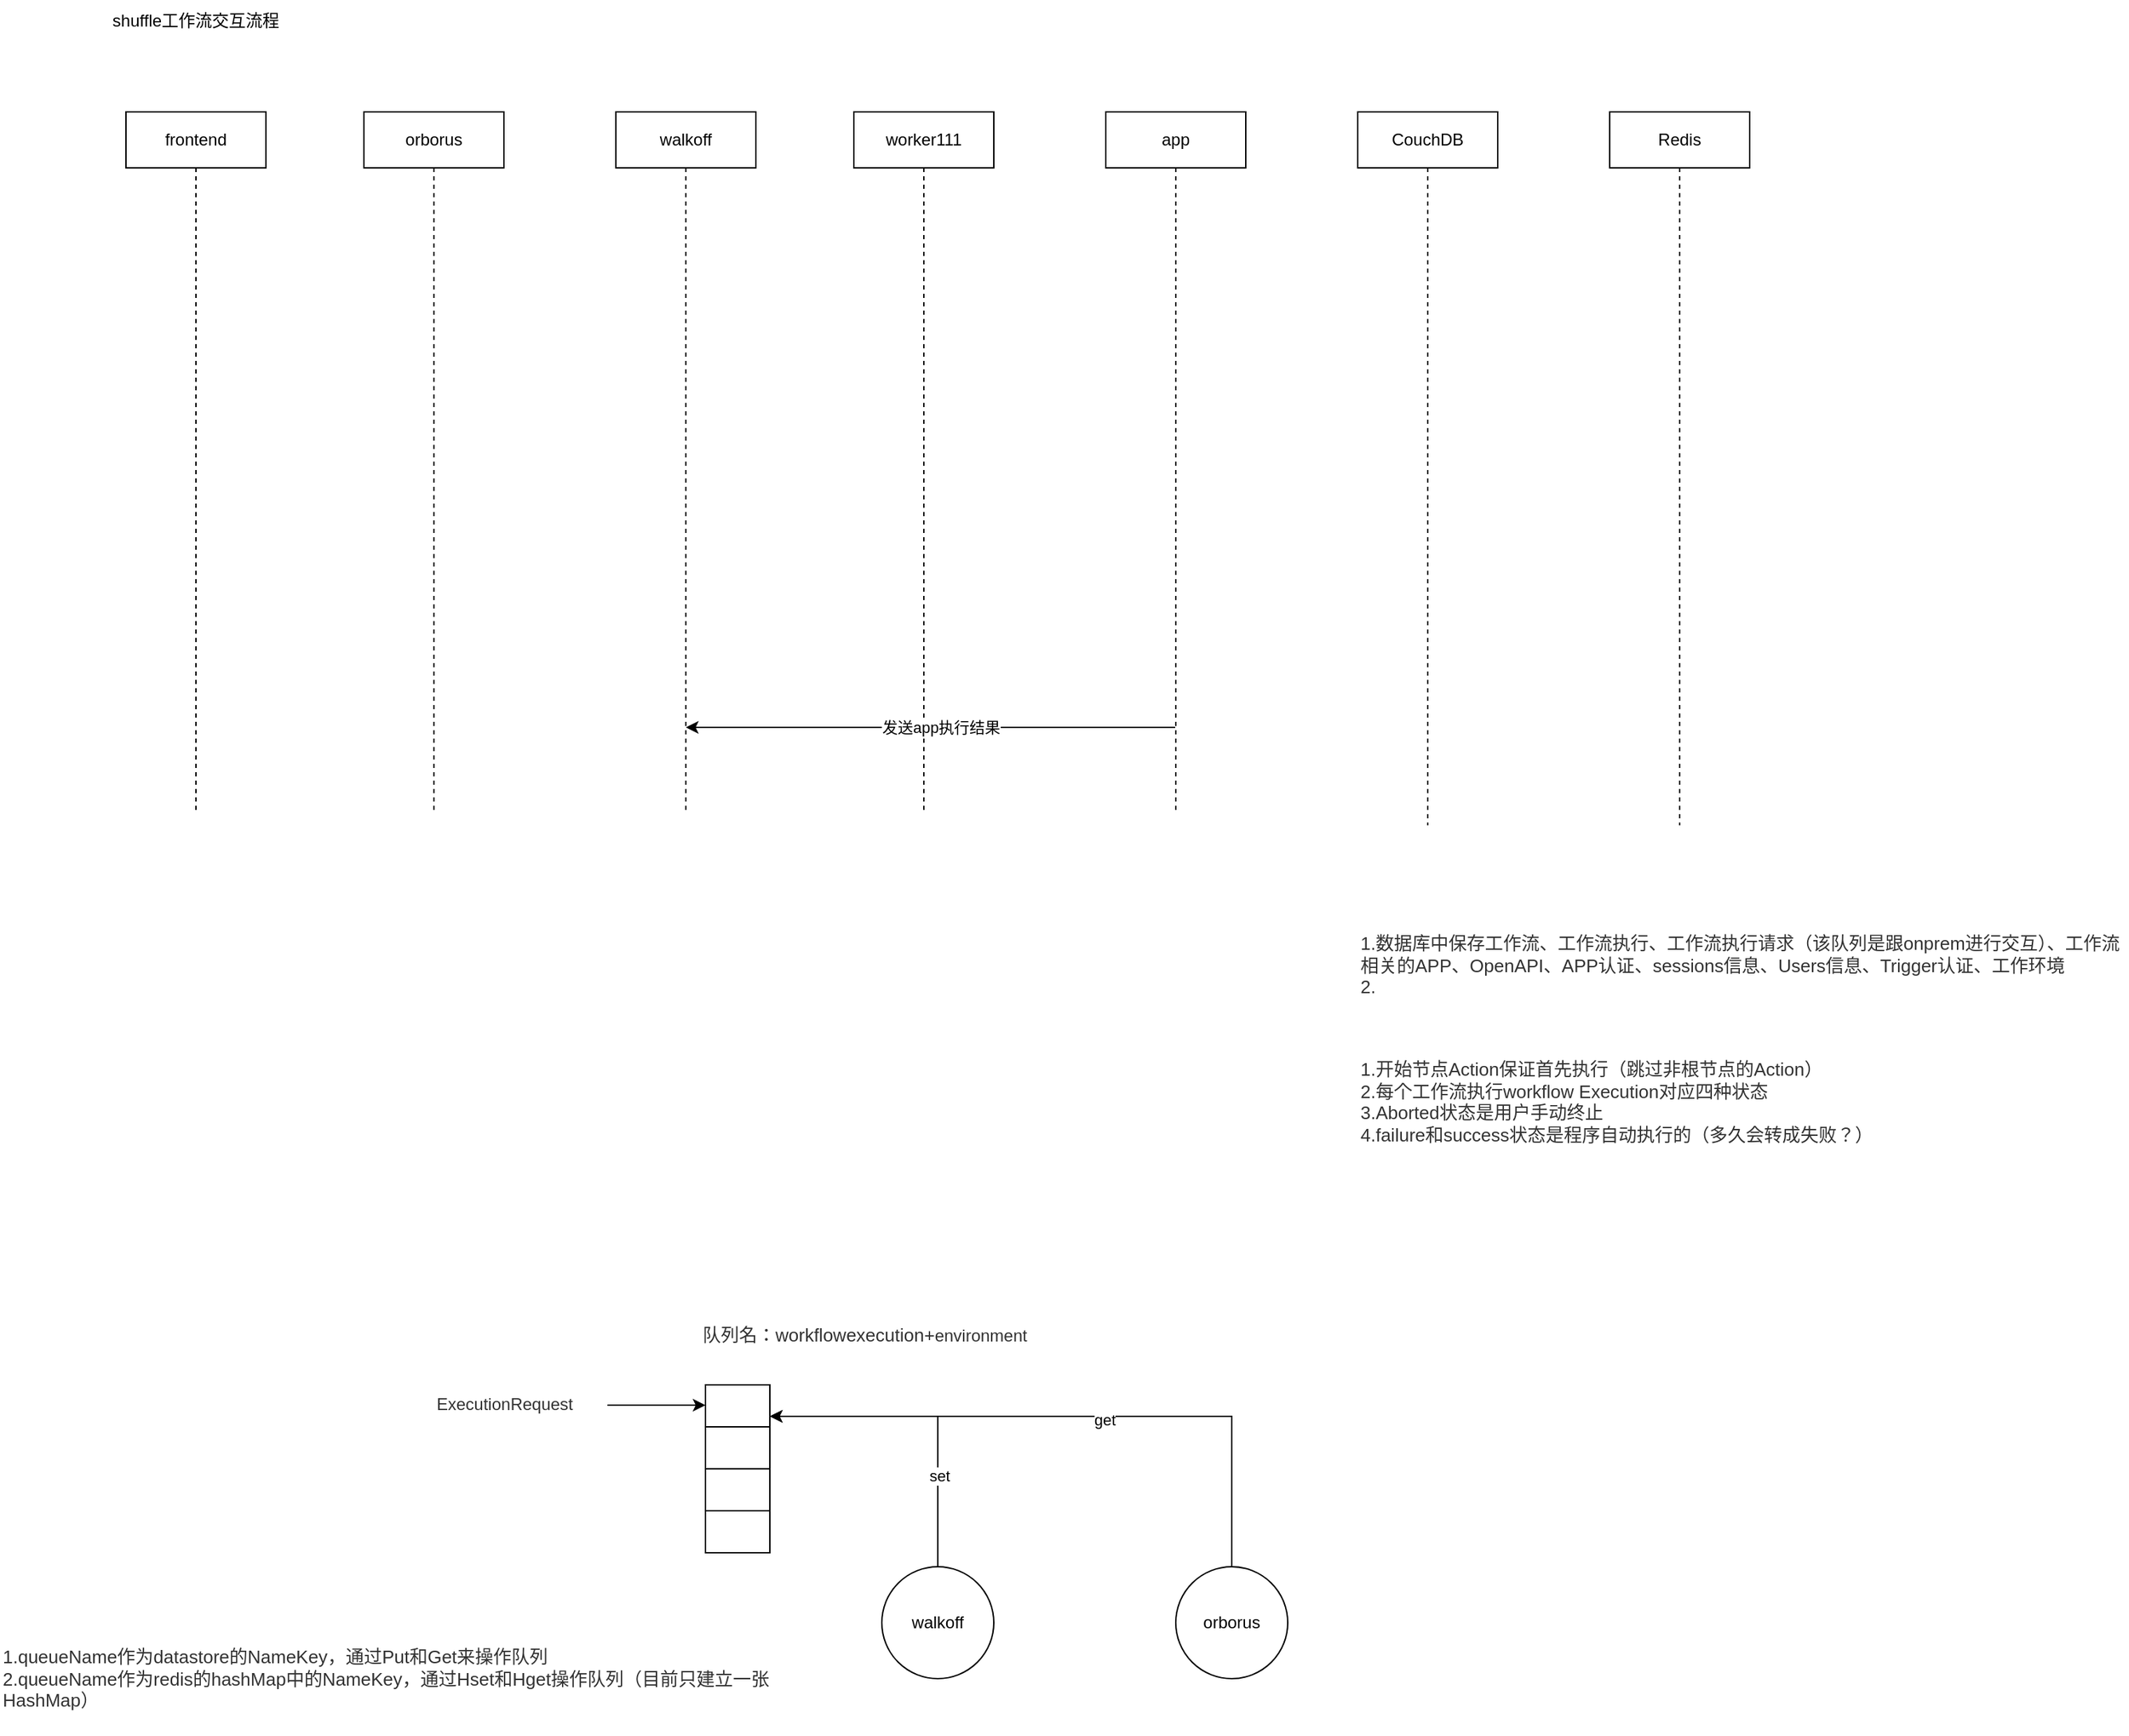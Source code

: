 <mxfile version="20.6.2" type="github" pages="3">
  <diagram id="2dntFaKOUKjyEubpullR" name="workflow">
    <mxGraphModel dx="1944" dy="691" grid="1" gridSize="10" guides="1" tooltips="1" connect="1" arrows="1" fold="1" page="1" pageScale="1" pageWidth="827" pageHeight="1169" math="0" shadow="0">
      <root>
        <mxCell id="0" />
        <mxCell id="1" parent="0" />
        <mxCell id="eEDgtMaM_HhACgWwwomH-5" value="orborus" style="shape=umlLifeline;perimeter=lifelinePerimeter;whiteSpace=wrap;html=1;container=1;collapsible=0;recursiveResize=0;outlineConnect=0;" parent="1" vertex="1">
          <mxGeometry x="110" y="160" width="100" height="500" as="geometry" />
        </mxCell>
        <mxCell id="eEDgtMaM_HhACgWwwomH-6" value="walkoff" style="shape=umlLifeline;perimeter=lifelinePerimeter;whiteSpace=wrap;html=1;container=1;collapsible=0;recursiveResize=0;outlineConnect=0;" parent="1" vertex="1">
          <mxGeometry x="290" y="160" width="100" height="500" as="geometry" />
        </mxCell>
        <mxCell id="eEDgtMaM_HhACgWwwomH-7" value="worker111" style="shape=umlLifeline;perimeter=lifelinePerimeter;whiteSpace=wrap;html=1;container=1;collapsible=0;recursiveResize=0;outlineConnect=0;" parent="1" vertex="1">
          <mxGeometry x="460" y="160" width="100" height="500" as="geometry" />
        </mxCell>
        <mxCell id="eEDgtMaM_HhACgWwwomH-8" value="app" style="shape=umlLifeline;perimeter=lifelinePerimeter;whiteSpace=wrap;html=1;container=1;collapsible=0;recursiveResize=0;outlineConnect=0;" parent="1" vertex="1">
          <mxGeometry x="640" y="160" width="100" height="500" as="geometry" />
        </mxCell>
        <mxCell id="eEDgtMaM_HhACgWwwomH-9" value="shuffle工作流交互流程" style="text;html=1;strokeColor=none;fillColor=none;align=center;verticalAlign=middle;whiteSpace=wrap;rounded=0;" parent="1" vertex="1">
          <mxGeometry x="-95" y="80" width="170" height="30" as="geometry" />
        </mxCell>
        <mxCell id="eEDgtMaM_HhACgWwwomH-10" value="frontend" style="shape=umlLifeline;perimeter=lifelinePerimeter;whiteSpace=wrap;html=1;container=1;collapsible=0;recursiveResize=0;outlineConnect=0;" parent="1" vertex="1">
          <mxGeometry x="-60" y="160" width="100" height="500" as="geometry" />
        </mxCell>
        <mxCell id="eEDgtMaM_HhACgWwwomH-12" value="CouchDB" style="shape=umlLifeline;perimeter=lifelinePerimeter;whiteSpace=wrap;html=1;container=1;collapsible=0;recursiveResize=0;outlineConnect=0;" parent="1" vertex="1">
          <mxGeometry x="820" y="160" width="100" height="510" as="geometry" />
        </mxCell>
        <mxCell id="eEDgtMaM_HhACgWwwomH-13" value="Redis" style="shape=umlLifeline;perimeter=lifelinePerimeter;whiteSpace=wrap;html=1;container=1;collapsible=0;recursiveResize=0;outlineConnect=0;" parent="1" vertex="1">
          <mxGeometry x="1000" y="160" width="100" height="510" as="geometry" />
        </mxCell>
        <mxCell id="dJhc4NMbowrjiyEeYyWa-1" value="" style="rounded=0;whiteSpace=wrap;html=1;" parent="1" vertex="1">
          <mxGeometry x="354" y="1070" width="46" height="30" as="geometry" />
        </mxCell>
        <mxCell id="dJhc4NMbowrjiyEeYyWa-2" value="" style="rounded=0;whiteSpace=wrap;html=1;" parent="1" vertex="1">
          <mxGeometry x="354" y="1100" width="46" height="30" as="geometry" />
        </mxCell>
        <mxCell id="dJhc4NMbowrjiyEeYyWa-3" value="" style="rounded=0;whiteSpace=wrap;html=1;" parent="1" vertex="1">
          <mxGeometry x="354" y="1130" width="46" height="30" as="geometry" />
        </mxCell>
        <mxCell id="dJhc4NMbowrjiyEeYyWa-4" value="" style="rounded=0;whiteSpace=wrap;html=1;" parent="1" vertex="1">
          <mxGeometry x="354" y="1160" width="46" height="30" as="geometry" />
        </mxCell>
        <mxCell id="dJhc4NMbowrjiyEeYyWa-5" value="&lt;span style=&quot;color: rgb(50 , 50 , 50) ; font-size: 13px ; font-style: normal ; font-weight: 400 ; letter-spacing: normal ; text-align: left ; text-indent: 0px ; text-transform: none ; word-spacing: 0px ; background-color: rgba(255 , 255 , 255 , 0.01) ; display: inline ; float: none&quot;&gt;队列名：workflowexecution+&lt;/span&gt;&lt;span style=&quot;color: rgb(50 , 50 , 50) ; background-color: rgba(255 , 255 , 255 , 0.01)&quot;&gt;environment&lt;/span&gt;" style="text;whiteSpace=wrap;html=1;" parent="1" vertex="1">
          <mxGeometry x="350" y="1020" width="314.5" height="30" as="geometry" />
        </mxCell>
        <mxCell id="7lhDcJWW7Gld8P3_Ygb_-1" style="edgeStyle=orthogonalEdgeStyle;rounded=0;orthogonalLoop=1;jettySize=auto;html=1;exitX=0.5;exitY=0;exitDx=0;exitDy=0;entryX=1;entryY=0.75;entryDx=0;entryDy=0;" parent="1" source="dJhc4NMbowrjiyEeYyWa-8" target="dJhc4NMbowrjiyEeYyWa-1" edge="1">
          <mxGeometry relative="1" as="geometry" />
        </mxCell>
        <mxCell id="7lhDcJWW7Gld8P3_Ygb_-2" value="get" style="edgeLabel;html=1;align=center;verticalAlign=middle;resizable=0;points=[];" parent="7lhDcJWW7Gld8P3_Ygb_-1" vertex="1" connectable="0">
          <mxGeometry x="-0.093" y="2" relative="1" as="geometry">
            <mxPoint as="offset" />
          </mxGeometry>
        </mxCell>
        <mxCell id="dJhc4NMbowrjiyEeYyWa-8" value="orborus" style="ellipse;whiteSpace=wrap;html=1;aspect=fixed;fillColor=none;gradientColor=none;align=center;" parent="1" vertex="1">
          <mxGeometry x="690" y="1200" width="80" height="80" as="geometry" />
        </mxCell>
        <mxCell id="dJhc4NMbowrjiyEeYyWa-10" style="edgeStyle=orthogonalEdgeStyle;rounded=0;orthogonalLoop=1;jettySize=auto;html=1;exitX=0.5;exitY=0;exitDx=0;exitDy=0;entryX=1;entryY=0.75;entryDx=0;entryDy=0;" parent="1" source="dJhc4NMbowrjiyEeYyWa-9" target="dJhc4NMbowrjiyEeYyWa-1" edge="1">
          <mxGeometry relative="1" as="geometry" />
        </mxCell>
        <mxCell id="dJhc4NMbowrjiyEeYyWa-17" value="set" style="edgeLabel;html=1;align=center;verticalAlign=middle;resizable=0;points=[];" parent="dJhc4NMbowrjiyEeYyWa-10" vertex="1" connectable="0">
          <mxGeometry x="-0.429" y="-1" relative="1" as="geometry">
            <mxPoint as="offset" />
          </mxGeometry>
        </mxCell>
        <mxCell id="dJhc4NMbowrjiyEeYyWa-9" value="walkoff" style="ellipse;whiteSpace=wrap;html=1;aspect=fixed;fillColor=none;gradientColor=none;align=center;" parent="1" vertex="1">
          <mxGeometry x="480" y="1200" width="80" height="80" as="geometry" />
        </mxCell>
        <mxCell id="Z0Rlydu4usAbJfZPVuNz-1" value="&lt;span style=&quot;color: rgb(50, 50, 50); font-size: 13px; font-style: normal; font-weight: 400; letter-spacing: normal; text-align: left; text-indent: 0px; text-transform: none; word-spacing: 0px; background-color: rgba(255, 255, 255, 0.01); display: inline; float: none;&quot;&gt;1.数据库中保存工作流、工作流执行、工作流执行请求（该队列是跟onprem进行交互）、工作流相关的APP、OpenAPI、APP认证、sessions信息、Users信息、Trigger认证、工作环境&lt;/span&gt;&lt;div style=&quot;resize: none; outline: none; font-size: 13px; color: rgb(50, 50, 50); font-style: normal; font-weight: 400; letter-spacing: normal; text-align: left; text-indent: 0px; text-transform: none; word-spacing: 0px;&quot;&gt;&lt;div style=&quot;resize: none ; outline: none ; font-size: inherit&quot;&gt;2.&lt;/div&gt;&lt;/div&gt;" style="text;whiteSpace=wrap;html=1;" parent="1" vertex="1">
          <mxGeometry x="820" y="740" width="550" height="70" as="geometry" />
        </mxCell>
        <mxCell id="Z0Rlydu4usAbJfZPVuNz-2" value="&lt;span style=&quot;color: rgb(50, 50, 50); font-size: 13px; font-style: normal; font-weight: 400; letter-spacing: normal; text-align: left; text-indent: 0px; text-transform: none; word-spacing: 0px; background-color: rgba(255, 255, 255, 0.01); display: inline; float: none;&quot;&gt;1.开始节点Action保证首先执行（跳过非根节点的Action）&lt;/span&gt;&lt;div style=&quot;resize: none; outline: none; font-size: 13px; color: rgb(50, 50, 50); font-style: normal; font-weight: 400; letter-spacing: normal; text-align: left; text-indent: 0px; text-transform: none; word-spacing: 0px;&quot;&gt;2.每个工作流执行workflow Execution对应四种状态&lt;/div&gt;&lt;div style=&quot;resize: none; outline: none; font-size: 13px; color: rgb(50, 50, 50); font-style: normal; font-weight: 400; letter-spacing: normal; text-align: left; text-indent: 0px; text-transform: none; word-spacing: 0px;&quot;&gt;3.Aborted状态是用户手动终止&lt;/div&gt;&lt;div style=&quot;resize: none; outline: none; font-size: 13px; color: rgb(50, 50, 50); font-style: normal; font-weight: 400; letter-spacing: normal; text-align: left; text-indent: 0px; text-transform: none; word-spacing: 0px;&quot;&gt;4.failure和success状态是程序自动执行的（多久会转成失败？）&lt;/div&gt;" style="text;whiteSpace=wrap;html=1;" parent="1" vertex="1">
          <mxGeometry x="820" y="830" width="390" height="70" as="geometry" />
        </mxCell>
        <mxCell id="Z0Rlydu4usAbJfZPVuNz-8" value="&lt;span style=&quot;color: rgb(50, 50, 50); font-size: 12px; font-style: normal; font-weight: 400; letter-spacing: normal; text-align: center; text-indent: 0px; text-transform: none; word-spacing: 0px; background-color: rgba(255, 255, 255, 0.01); display: inline; float: none;&quot;&gt;ExecutionRequest&lt;/span&gt;" style="text;whiteSpace=wrap;html=1;" parent="1" vertex="1">
          <mxGeometry x="160" y="1070" width="120" height="30" as="geometry" />
        </mxCell>
        <mxCell id="Z0Rlydu4usAbJfZPVuNz-9" value="" style="endArrow=classic;html=1;" parent="1" edge="1">
          <mxGeometry width="50" height="50" relative="1" as="geometry">
            <mxPoint x="284" y="1084.5" as="sourcePoint" />
            <mxPoint x="354" y="1084.5" as="targetPoint" />
          </mxGeometry>
        </mxCell>
        <mxCell id="Z0Rlydu4usAbJfZPVuNz-21" value="&lt;span style=&quot;color: rgb(50 , 50 , 50) ; font-size: 13px ; font-style: normal ; font-weight: 400 ; letter-spacing: normal ; text-align: left ; text-indent: 0px ; text-transform: none ; word-spacing: 0px ; background-color: rgba(255 , 255 , 255 , 0.01) ; display: inline ; float: none&quot;&gt;1.queueName作为datastore的NameKey，通过Put和Get来操作队列&lt;/span&gt;&lt;div style=&quot;resize: none ; outline: none ; font-size: 13px ; color: rgb(50 , 50 , 50) ; font-style: normal ; font-weight: 400 ; letter-spacing: normal ; text-align: left ; text-indent: 0px ; text-transform: none ; word-spacing: 0px&quot;&gt;2.queueName作为redis的hashMap中的NameKey，通过Hset和Hget操作队列（目前只建立一张HashMap）&lt;/div&gt;" style="text;whiteSpace=wrap;html=1;" parent="1" vertex="1">
          <mxGeometry x="-150" y="1250" width="550" height="70" as="geometry" />
        </mxCell>
        <mxCell id="MUlvceAvmv-TDcGzT74M-1" value="" style="endArrow=classic;html=1;" parent="1" source="eEDgtMaM_HhACgWwwomH-8" target="eEDgtMaM_HhACgWwwomH-6" edge="1">
          <mxGeometry width="50" height="50" relative="1" as="geometry">
            <mxPoint x="630" y="610" as="sourcePoint" />
            <mxPoint x="680" y="560" as="targetPoint" />
            <Array as="points">
              <mxPoint x="610" y="600" />
            </Array>
          </mxGeometry>
        </mxCell>
        <mxCell id="MUlvceAvmv-TDcGzT74M-2" value="发送app执行结果" style="edgeLabel;html=1;align=center;verticalAlign=middle;resizable=0;points=[];" parent="MUlvceAvmv-TDcGzT74M-1" vertex="1" connectable="0">
          <mxGeometry x="-0.039" relative="1" as="geometry">
            <mxPoint as="offset" />
          </mxGeometry>
        </mxCell>
      </root>
    </mxGraphModel>
  </diagram>
  <diagram id="-E1Ssq3gaQDJrtw2ZoH1" name="userCase-Workflow">
    <mxGraphModel dx="1117" dy="691" grid="1" gridSize="10" guides="1" tooltips="1" connect="1" arrows="1" fold="1" page="1" pageScale="1" pageWidth="827" pageHeight="1169" math="0" shadow="0">
      <root>
        <mxCell id="b-6mpq7Jni8Sfe-oz4ET-0" />
        <mxCell id="b-6mpq7Jni8Sfe-oz4ET-1" parent="b-6mpq7Jni8Sfe-oz4ET-0" />
        <mxCell id="b-6mpq7Jni8Sfe-oz4ET-2" value="Actor" style="shape=umlActor;verticalLabelPosition=bottom;verticalAlign=top;html=1;outlineConnect=0;" parent="b-6mpq7Jni8Sfe-oz4ET-1" vertex="1">
          <mxGeometry x="90" y="260" width="30" height="60" as="geometry" />
        </mxCell>
        <mxCell id="b-6mpq7Jni8Sfe-oz4ET-3" value="创建工作流场景" style="ellipse;whiteSpace=wrap;html=1;" parent="b-6mpq7Jni8Sfe-oz4ET-1" vertex="1">
          <mxGeometry x="300" y="210" width="90" height="50" as="geometry" />
        </mxCell>
        <mxCell id="b-6mpq7Jni8Sfe-oz4ET-4" value="创建应用" style="ellipse;whiteSpace=wrap;html=1;" parent="b-6mpq7Jni8Sfe-oz4ET-1" vertex="1">
          <mxGeometry x="470" y="150" width="80" height="50" as="geometry" />
        </mxCell>
        <mxCell id="b-6mpq7Jni8Sfe-oz4ET-5" value="创建触发器" style="ellipse;whiteSpace=wrap;html=1;" parent="b-6mpq7Jni8Sfe-oz4ET-1" vertex="1">
          <mxGeometry x="490" y="210" width="80" height="50" as="geometry" />
        </mxCell>
        <mxCell id="b-6mpq7Jni8Sfe-oz4ET-6" value="设置变量" style="ellipse;whiteSpace=wrap;html=1;" parent="b-6mpq7Jni8Sfe-oz4ET-1" vertex="1">
          <mxGeometry x="490" y="290" width="80" height="50" as="geometry" />
        </mxCell>
        <mxCell id="b-6mpq7Jni8Sfe-oz4ET-11" value="" style="endArrow=open;endFill=1;endSize=12;html=1;" parent="b-6mpq7Jni8Sfe-oz4ET-1" edge="1">
          <mxGeometry width="160" relative="1" as="geometry">
            <mxPoint x="140" y="290" as="sourcePoint" />
            <mxPoint x="290" y="240" as="targetPoint" />
          </mxGeometry>
        </mxCell>
        <mxCell id="b-6mpq7Jni8Sfe-oz4ET-15" value="" style="endArrow=open;endFill=1;endSize=12;html=1;" parent="b-6mpq7Jni8Sfe-oz4ET-1" edge="1">
          <mxGeometry width="160" relative="1" as="geometry">
            <mxPoint x="380" y="210" as="sourcePoint" />
            <mxPoint x="470" y="180" as="targetPoint" />
          </mxGeometry>
        </mxCell>
        <mxCell id="b-6mpq7Jni8Sfe-oz4ET-16" value="" style="endArrow=open;endFill=1;endSize=12;html=1;exitX=0.811;exitY=1.02;exitDx=0;exitDy=0;exitPerimeter=0;" parent="b-6mpq7Jni8Sfe-oz4ET-1" source="b-6mpq7Jni8Sfe-oz4ET-3" edge="1">
          <mxGeometry width="160" relative="1" as="geometry">
            <mxPoint x="390" y="270" as="sourcePoint" />
            <mxPoint x="490" y="320" as="targetPoint" />
          </mxGeometry>
        </mxCell>
        <mxCell id="b-6mpq7Jni8Sfe-oz4ET-17" value="" style="endArrow=open;endFill=1;endSize=12;html=1;" parent="b-6mpq7Jni8Sfe-oz4ET-1" edge="1">
          <mxGeometry width="160" relative="1" as="geometry">
            <mxPoint x="400" y="240" as="sourcePoint" />
            <mxPoint x="490" y="240" as="targetPoint" />
          </mxGeometry>
        </mxCell>
        <mxCell id="b-6mpq7Jni8Sfe-oz4ET-18" value="《include》" style="text;html=1;align=center;verticalAlign=middle;resizable=0;points=[];autosize=1;" parent="b-6mpq7Jni8Sfe-oz4ET-1" vertex="1">
          <mxGeometry x="374" y="290" width="80" height="20" as="geometry" />
        </mxCell>
        <mxCell id="b-6mpq7Jni8Sfe-oz4ET-19" value="《include》" style="text;html=1;align=center;verticalAlign=middle;resizable=0;points=[];autosize=1;" parent="b-6mpq7Jni8Sfe-oz4ET-1" vertex="1">
          <mxGeometry x="400" y="220" width="80" height="20" as="geometry" />
        </mxCell>
        <mxCell id="b-6mpq7Jni8Sfe-oz4ET-20" value="《include》" style="text;html=1;align=center;verticalAlign=middle;resizable=0;points=[];autosize=1;" parent="b-6mpq7Jni8Sfe-oz4ET-1" vertex="1">
          <mxGeometry x="374" y="170" width="80" height="20" as="geometry" />
        </mxCell>
        <mxCell id="b-6mpq7Jni8Sfe-oz4ET-21" value="创建应用" style="ellipse;whiteSpace=wrap;html=1;" parent="b-6mpq7Jni8Sfe-oz4ET-1" vertex="1">
          <mxGeometry x="280" y="460" width="80" height="50" as="geometry" />
        </mxCell>
        <mxCell id="b-6mpq7Jni8Sfe-oz4ET-22" value="手动添加" style="ellipse;whiteSpace=wrap;html=1;" parent="b-6mpq7Jni8Sfe-oz4ET-1" vertex="1">
          <mxGeometry x="490" y="430" width="80" height="50" as="geometry" />
        </mxCell>
        <mxCell id="b-6mpq7Jni8Sfe-oz4ET-23" value="OpenAPI添加" style="ellipse;whiteSpace=wrap;html=1;" parent="b-6mpq7Jni8Sfe-oz4ET-1" vertex="1">
          <mxGeometry x="490" y="540" width="80" height="50" as="geometry" />
        </mxCell>
        <mxCell id="b-6mpq7Jni8Sfe-oz4ET-25" value="" style="endArrow=open;endFill=1;endSize=12;html=1;exitX=0.811;exitY=1.02;exitDx=0;exitDy=0;exitPerimeter=0;" parent="b-6mpq7Jni8Sfe-oz4ET-1" edge="1">
          <mxGeometry width="160" relative="1" as="geometry">
            <mxPoint x="362.99" y="510" as="sourcePoint" />
            <mxPoint x="480" y="550" as="targetPoint" />
          </mxGeometry>
        </mxCell>
        <mxCell id="b-6mpq7Jni8Sfe-oz4ET-26" value="" style="endArrow=open;endFill=1;endSize=12;html=1;exitX=0.811;exitY=1.02;exitDx=0;exitDy=0;exitPerimeter=0;" parent="b-6mpq7Jni8Sfe-oz4ET-1" edge="1">
          <mxGeometry width="160" relative="1" as="geometry">
            <mxPoint x="365.5" y="480" as="sourcePoint" />
            <mxPoint x="480" y="460" as="targetPoint" />
          </mxGeometry>
        </mxCell>
        <mxCell id="b-6mpq7Jni8Sfe-oz4ET-27" value="" style="endArrow=open;endFill=1;endSize=12;html=1;" parent="b-6mpq7Jni8Sfe-oz4ET-1" edge="1">
          <mxGeometry width="160" relative="1" as="geometry">
            <mxPoint x="140" y="340" as="sourcePoint" />
            <mxPoint x="270" y="470" as="targetPoint" />
          </mxGeometry>
        </mxCell>
        <mxCell id="b-6mpq7Jni8Sfe-oz4ET-28" value="《extend》" style="text;html=1;align=center;verticalAlign=middle;resizable=0;points=[];autosize=1;" parent="b-6mpq7Jni8Sfe-oz4ET-1" vertex="1">
          <mxGeometry x="374" y="445" width="80" height="20" as="geometry" />
        </mxCell>
        <mxCell id="b-6mpq7Jni8Sfe-oz4ET-29" value="《extend》" style="text;html=1;align=center;verticalAlign=middle;resizable=0;points=[];autosize=1;" parent="b-6mpq7Jni8Sfe-oz4ET-1" vertex="1">
          <mxGeometry x="374" y="540" width="80" height="20" as="geometry" />
        </mxCell>
      </root>
    </mxGraphModel>
  </diagram>
  <diagram id="eFsJlkSKF5Tb6pAgZt-f" name="worker实现">
    <mxGraphModel dx="1117" dy="-478" grid="1" gridSize="10" guides="1" tooltips="1" connect="1" arrows="1" fold="1" page="1" pageScale="1" pageWidth="827" pageHeight="1169" math="0" shadow="0">
      <root>
        <mxCell id="0" />
        <mxCell id="1" parent="0" />
        <mxCell id="UNwvUrRTClfuCjHRbkDN-1" value="&lt;span style=&quot;color: rgb(50 , 50 , 50) ; font-size: 13px ; background-color: rgba(255 , 255 , 255 , 0.01)&quot;&gt;ABORTED&lt;/span&gt;" style="ellipse;whiteSpace=wrap;html=1;aspect=fixed;fillColor=none;gradientColor=none;align=center;" vertex="1" parent="1">
          <mxGeometry x="720" y="1510" width="80" height="80" as="geometry" />
        </mxCell>
        <mxCell id="UNwvUrRTClfuCjHRbkDN-2" style="edgeStyle=orthogonalEdgeStyle;rounded=0;orthogonalLoop=1;jettySize=auto;html=1;exitX=1;exitY=0.5;exitDx=0;exitDy=0;" edge="1" parent="1" source="UNwvUrRTClfuCjHRbkDN-6" target="UNwvUrRTClfuCjHRbkDN-7">
          <mxGeometry relative="1" as="geometry" />
        </mxCell>
        <mxCell id="UNwvUrRTClfuCjHRbkDN-3" style="edgeStyle=orthogonalEdgeStyle;rounded=0;orthogonalLoop=1;jettySize=auto;html=1;exitX=0.5;exitY=0;exitDx=0;exitDy=0;entryX=0.5;entryY=1;entryDx=0;entryDy=0;" edge="1" parent="1" source="UNwvUrRTClfuCjHRbkDN-6" target="UNwvUrRTClfuCjHRbkDN-1">
          <mxGeometry relative="1" as="geometry" />
        </mxCell>
        <mxCell id="UNwvUrRTClfuCjHRbkDN-4" value="手动触发" style="edgeLabel;html=1;align=center;verticalAlign=middle;resizable=0;points=[];" vertex="1" connectable="0" parent="UNwvUrRTClfuCjHRbkDN-3">
          <mxGeometry x="-0.183" y="2" relative="1" as="geometry">
            <mxPoint as="offset" />
          </mxGeometry>
        </mxCell>
        <mxCell id="UNwvUrRTClfuCjHRbkDN-5" style="edgeStyle=orthogonalEdgeStyle;rounded=0;orthogonalLoop=1;jettySize=auto;html=1;" edge="1" parent="1" source="UNwvUrRTClfuCjHRbkDN-6" target="UNwvUrRTClfuCjHRbkDN-8">
          <mxGeometry relative="1" as="geometry" />
        </mxCell>
        <mxCell id="UNwvUrRTClfuCjHRbkDN-6" value="&lt;span style=&quot;color: rgb(50 , 50 , 50) ; font-size: 13px ; background-color: rgba(255 , 255 , 255 , 0.01)&quot;&gt;EXECUTING&lt;/span&gt;" style="ellipse;whiteSpace=wrap;html=1;aspect=fixed;fillColor=none;gradientColor=none;align=center;" vertex="1" parent="1">
          <mxGeometry x="720" y="1690" width="80" height="80" as="geometry" />
        </mxCell>
        <mxCell id="UNwvUrRTClfuCjHRbkDN-7" value="&lt;span style=&quot;color: rgb(50 , 50 , 50) ; font-size: 13px ; background-color: rgba(255 , 255 , 255 , 0.01)&quot;&gt;FAILURE&lt;/span&gt;" style="ellipse;whiteSpace=wrap;html=1;aspect=fixed;fillColor=none;gradientColor=none;align=center;" vertex="1" parent="1">
          <mxGeometry x="880" y="1690" width="80" height="80" as="geometry" />
        </mxCell>
        <mxCell id="UNwvUrRTClfuCjHRbkDN-8" value="&lt;span style=&quot;color: rgb(50 , 50 , 50) ; font-size: 13px ; background-color: rgba(255 , 255 , 255 , 0.01)&quot;&gt;FINISHED&lt;/span&gt;" style="ellipse;whiteSpace=wrap;html=1;aspect=fixed;fillColor=none;gradientColor=none;align=center;" vertex="1" parent="1">
          <mxGeometry x="720" y="1850" width="80" height="80" as="geometry" />
        </mxCell>
        <mxCell id="UNwvUrRTClfuCjHRbkDN-9" value="&lt;span style=&quot;color: rgb(50 , 50 , 50) ; font-size: 13px ; background-color: rgba(255 , 255 , 255 , 0.01)&quot;&gt;SKIPPED&lt;/span&gt;" style="ellipse;whiteSpace=wrap;html=1;aspect=fixed;fillColor=none;gradientColor=none;align=center;" vertex="1" parent="1">
          <mxGeometry x="547" y="1510" width="80" height="80" as="geometry" />
        </mxCell>
        <mxCell id="UNwvUrRTClfuCjHRbkDN-10" value="&lt;b&gt;关于worker&lt;/b&gt;&lt;br&gt;1）worker容器要是运行时间超过300s则停止并删除" style="text;html=1;strokeColor=none;fillColor=none;align=center;verticalAlign=middle;whiteSpace=wrap;rounded=0;" vertex="1" parent="1">
          <mxGeometry x="260" y="1620" width="270" height="90" as="geometry" />
        </mxCell>
      </root>
    </mxGraphModel>
  </diagram>
</mxfile>
